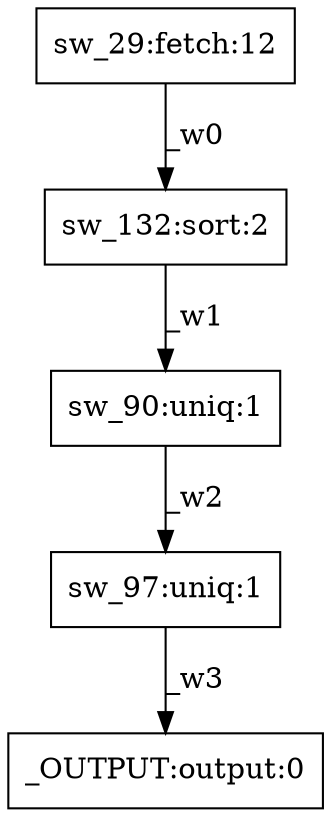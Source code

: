 digraph test1 { node [shape=box] "_OUTPUT" [label="_OUTPUT:output:0"];"sw_29" [label="sw_29:fetch:12"];"sw_132" [label="sw_132:sort:2"];"sw_97" [label="sw_97:uniq:1"];"sw_90" [label="sw_90:uniq:1"];"sw_29" -> "sw_132" [label="_w0"];"sw_132" -> "sw_90" [label="_w1"];"sw_90" -> "sw_97" [label="_w2"];"sw_97" -> "_OUTPUT" [label="_w3"];}